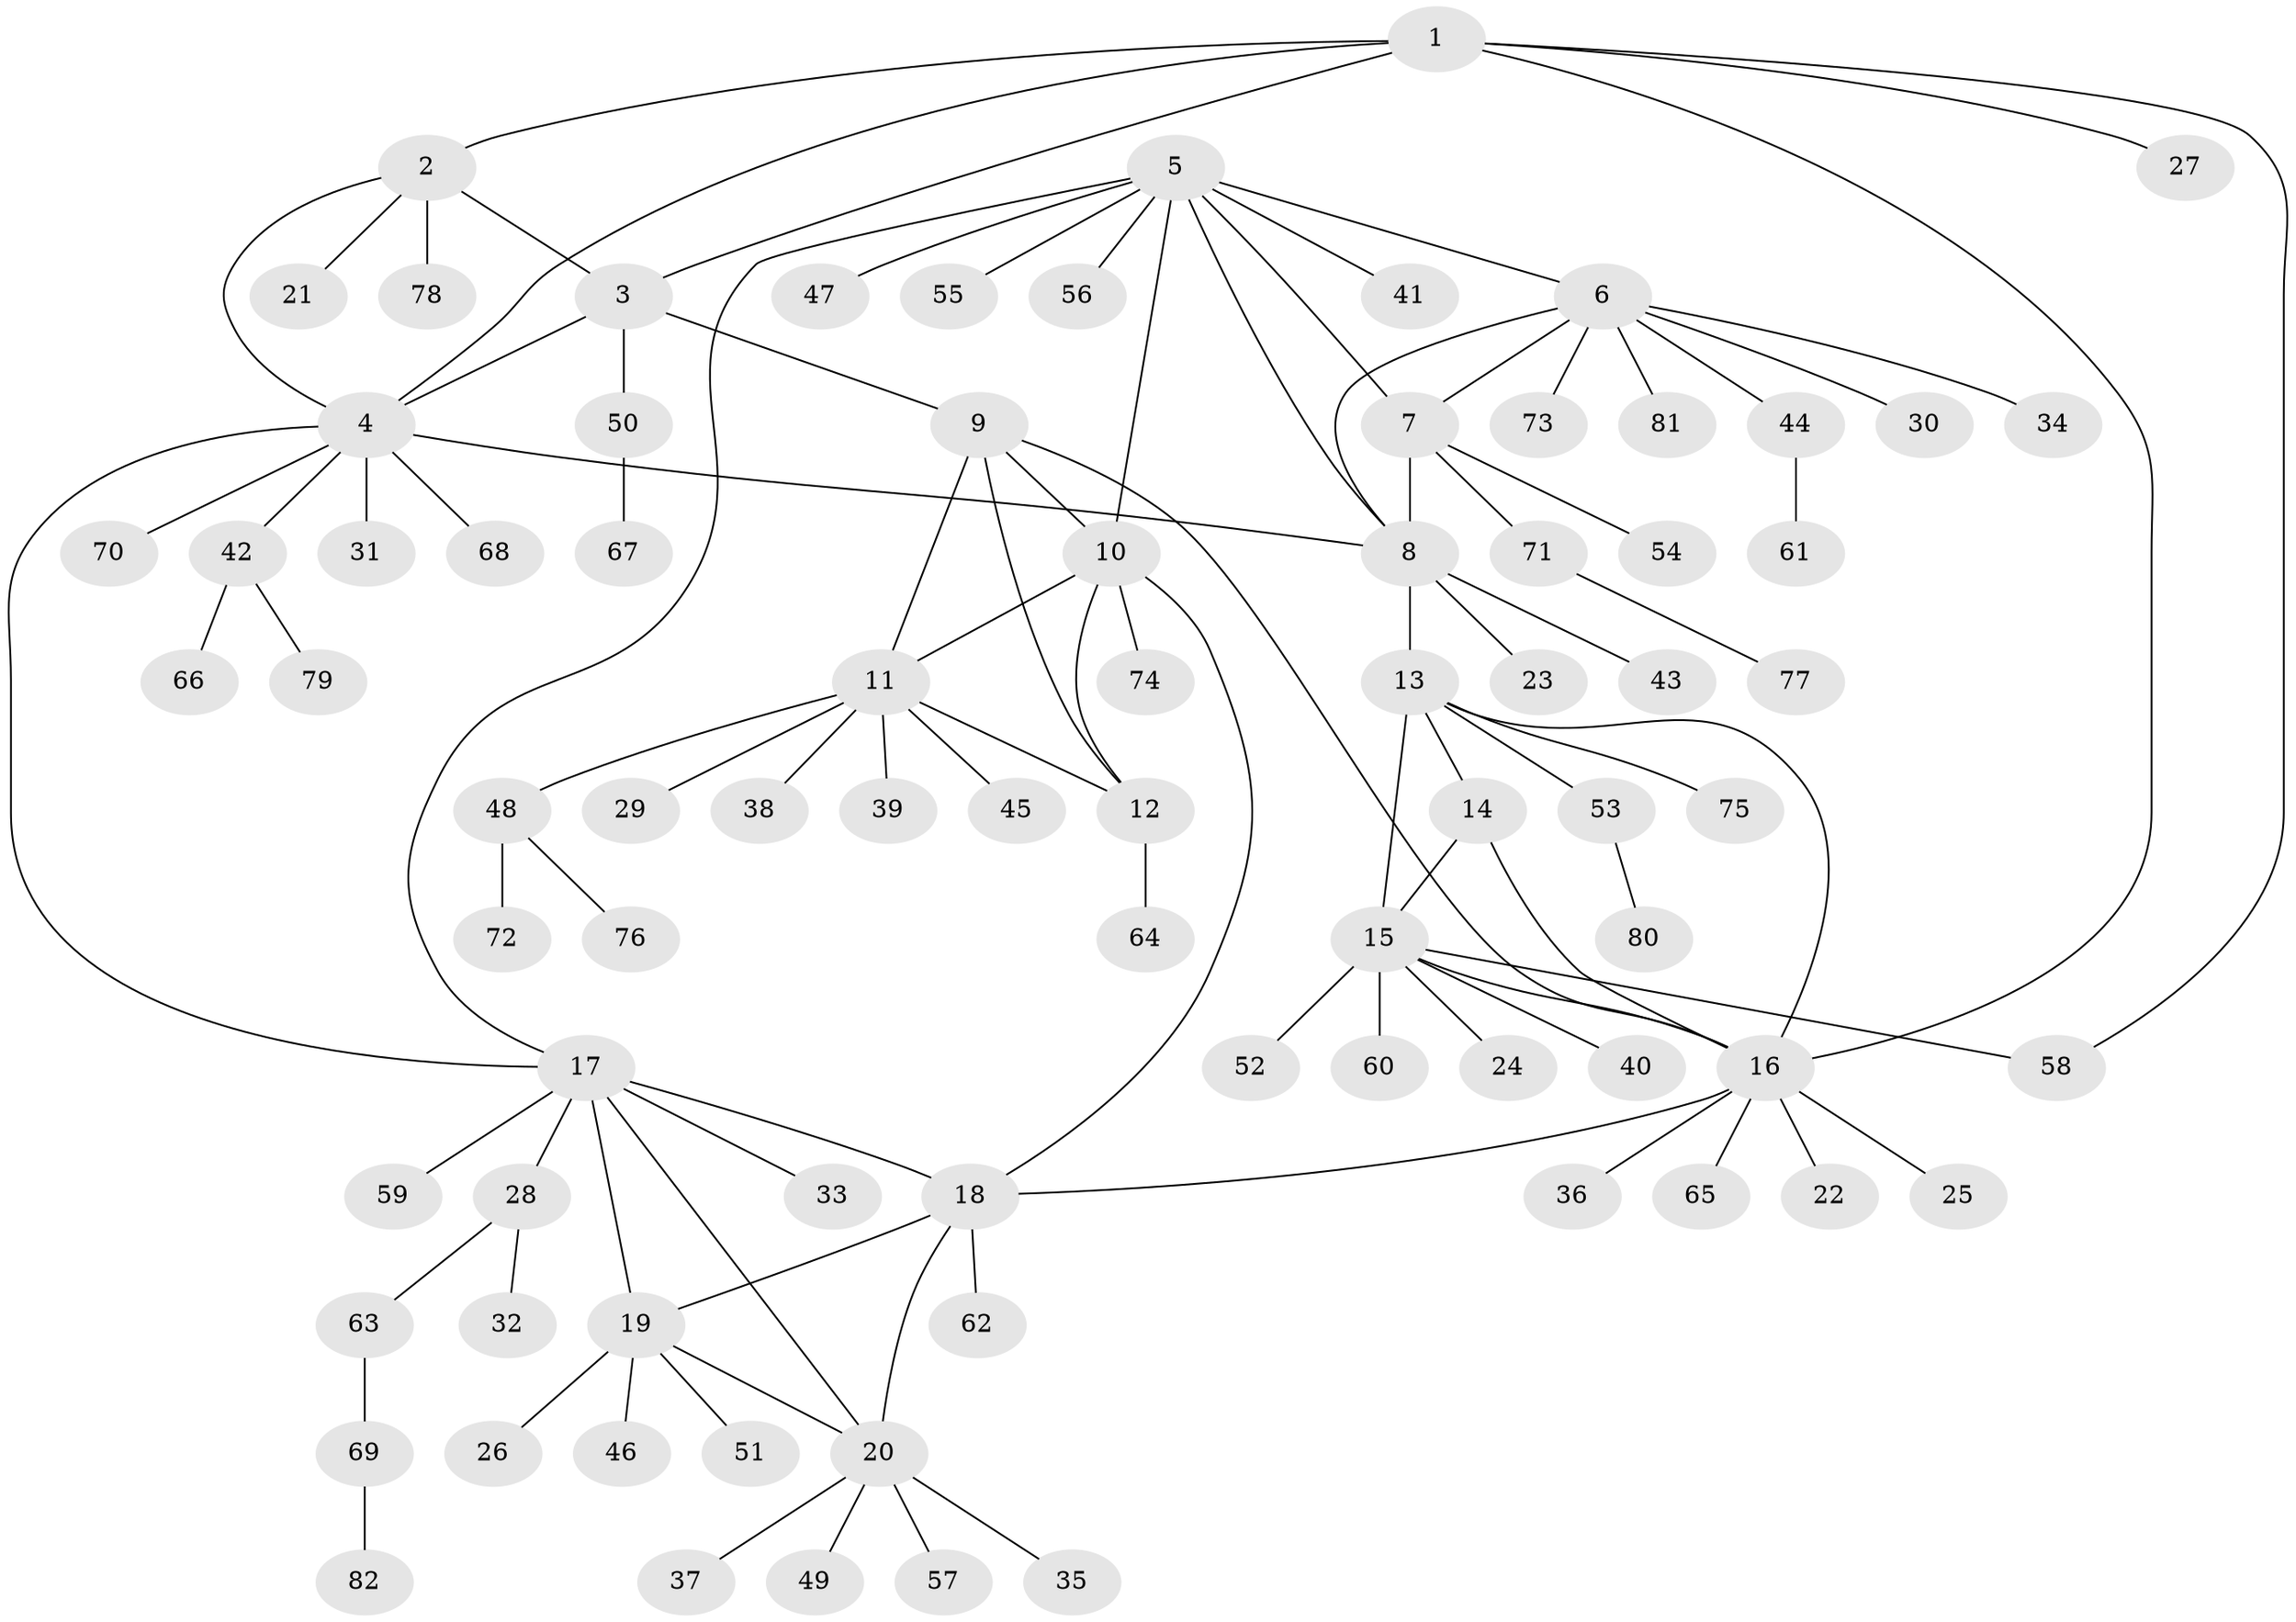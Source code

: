 // coarse degree distribution, {5: 0.1875, 4: 0.0625, 1: 0.6875, 7: 0.0625}
// Generated by graph-tools (version 1.1) at 2025/57/03/04/25 21:57:19]
// undirected, 82 vertices, 103 edges
graph export_dot {
graph [start="1"]
  node [color=gray90,style=filled];
  1;
  2;
  3;
  4;
  5;
  6;
  7;
  8;
  9;
  10;
  11;
  12;
  13;
  14;
  15;
  16;
  17;
  18;
  19;
  20;
  21;
  22;
  23;
  24;
  25;
  26;
  27;
  28;
  29;
  30;
  31;
  32;
  33;
  34;
  35;
  36;
  37;
  38;
  39;
  40;
  41;
  42;
  43;
  44;
  45;
  46;
  47;
  48;
  49;
  50;
  51;
  52;
  53;
  54;
  55;
  56;
  57;
  58;
  59;
  60;
  61;
  62;
  63;
  64;
  65;
  66;
  67;
  68;
  69;
  70;
  71;
  72;
  73;
  74;
  75;
  76;
  77;
  78;
  79;
  80;
  81;
  82;
  1 -- 2;
  1 -- 3;
  1 -- 4;
  1 -- 16;
  1 -- 27;
  1 -- 58;
  2 -- 3;
  2 -- 4;
  2 -- 21;
  2 -- 78;
  3 -- 4;
  3 -- 9;
  3 -- 50;
  4 -- 8;
  4 -- 17;
  4 -- 31;
  4 -- 42;
  4 -- 68;
  4 -- 70;
  5 -- 6;
  5 -- 7;
  5 -- 8;
  5 -- 10;
  5 -- 17;
  5 -- 41;
  5 -- 47;
  5 -- 55;
  5 -- 56;
  6 -- 7;
  6 -- 8;
  6 -- 30;
  6 -- 34;
  6 -- 44;
  6 -- 73;
  6 -- 81;
  7 -- 8;
  7 -- 54;
  7 -- 71;
  8 -- 13;
  8 -- 23;
  8 -- 43;
  9 -- 10;
  9 -- 11;
  9 -- 12;
  9 -- 16;
  10 -- 11;
  10 -- 12;
  10 -- 18;
  10 -- 74;
  11 -- 12;
  11 -- 29;
  11 -- 38;
  11 -- 39;
  11 -- 45;
  11 -- 48;
  12 -- 64;
  13 -- 14;
  13 -- 15;
  13 -- 16;
  13 -- 53;
  13 -- 75;
  14 -- 15;
  14 -- 16;
  15 -- 16;
  15 -- 24;
  15 -- 40;
  15 -- 52;
  15 -- 58;
  15 -- 60;
  16 -- 18;
  16 -- 22;
  16 -- 25;
  16 -- 36;
  16 -- 65;
  17 -- 18;
  17 -- 19;
  17 -- 20;
  17 -- 28;
  17 -- 33;
  17 -- 59;
  18 -- 19;
  18 -- 20;
  18 -- 62;
  19 -- 20;
  19 -- 26;
  19 -- 46;
  19 -- 51;
  20 -- 35;
  20 -- 37;
  20 -- 49;
  20 -- 57;
  28 -- 32;
  28 -- 63;
  42 -- 66;
  42 -- 79;
  44 -- 61;
  48 -- 72;
  48 -- 76;
  50 -- 67;
  53 -- 80;
  63 -- 69;
  69 -- 82;
  71 -- 77;
}
